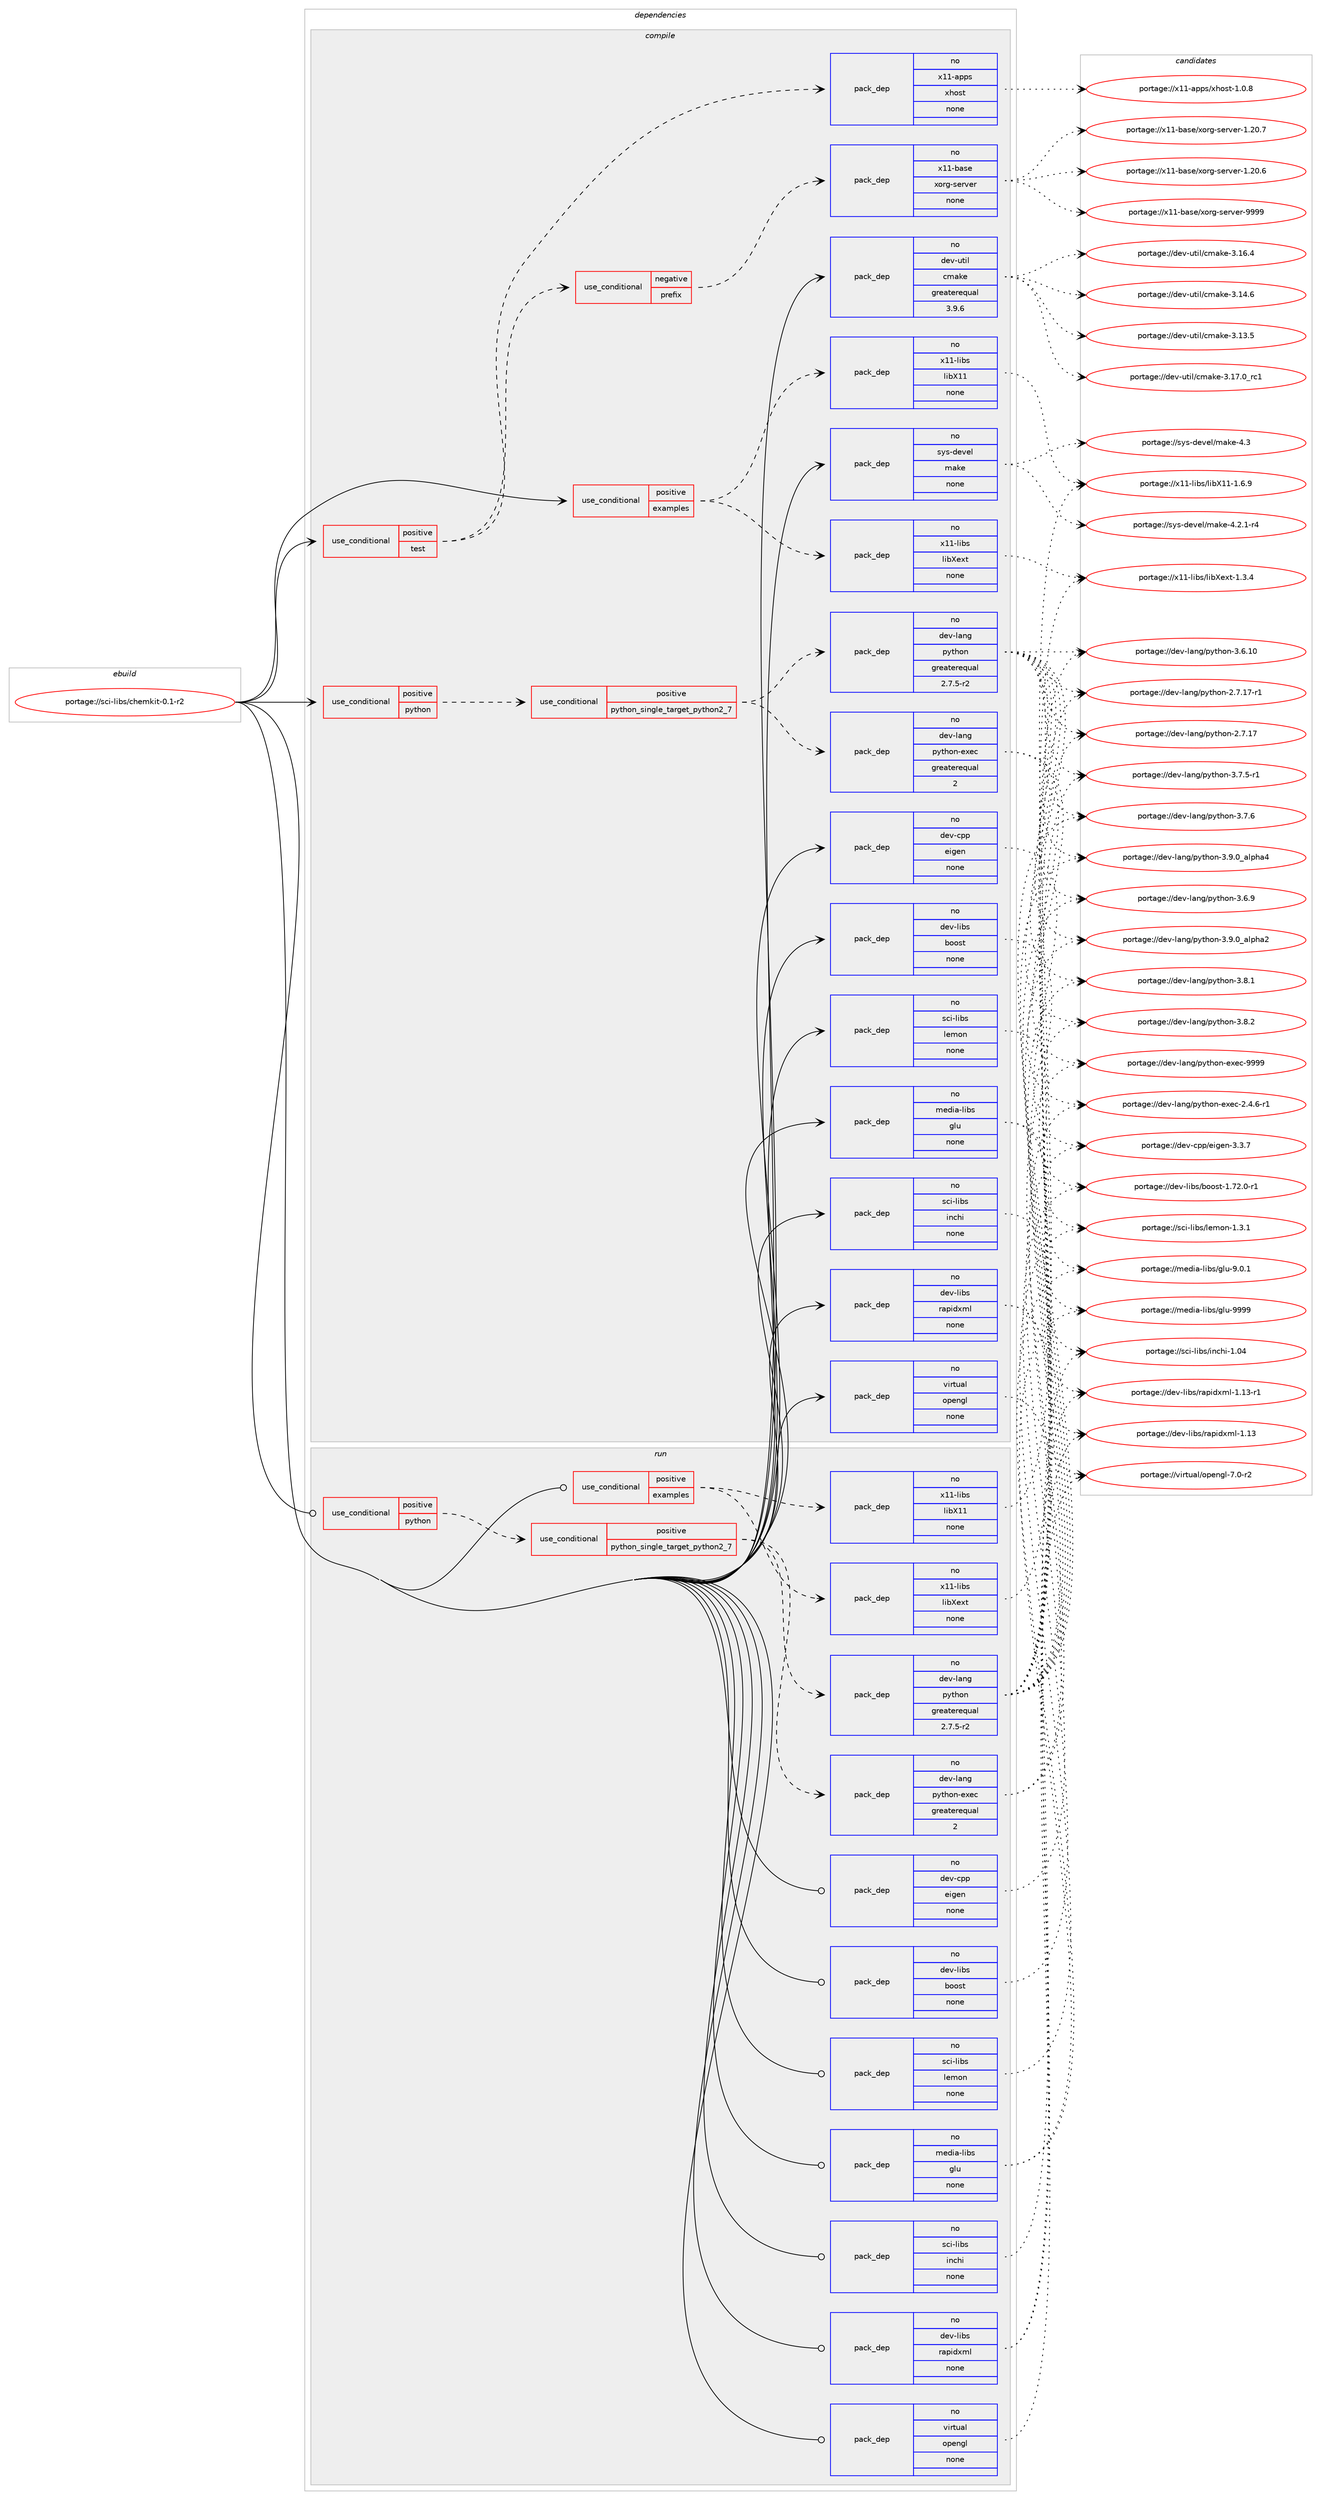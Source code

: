 digraph prolog {

# *************
# Graph options
# *************

newrank=true;
concentrate=true;
compound=true;
graph [rankdir=LR,fontname=Helvetica,fontsize=10,ranksep=1.5];#, ranksep=2.5, nodesep=0.2];
edge  [arrowhead=vee];
node  [fontname=Helvetica,fontsize=10];

# **********
# The ebuild
# **********

subgraph cluster_leftcol {
color=gray;
rank=same;
label=<<i>ebuild</i>>;
id [label="portage://sci-libs/chemkit-0.1-r2", color=red, width=4, href="../sci-libs/chemkit-0.1-r2.svg"];
}

# ****************
# The dependencies
# ****************

subgraph cluster_midcol {
color=gray;
label=<<i>dependencies</i>>;
subgraph cluster_compile {
fillcolor="#eeeeee";
style=filled;
label=<<i>compile</i>>;
subgraph cond10745 {
dependency51311 [label=<<TABLE BORDER="0" CELLBORDER="1" CELLSPACING="0" CELLPADDING="4"><TR><TD ROWSPAN="3" CELLPADDING="10">use_conditional</TD></TR><TR><TD>positive</TD></TR><TR><TD>examples</TD></TR></TABLE>>, shape=none, color=red];
subgraph pack39454 {
dependency51312 [label=<<TABLE BORDER="0" CELLBORDER="1" CELLSPACING="0" CELLPADDING="4" WIDTH="220"><TR><TD ROWSPAN="6" CELLPADDING="30">pack_dep</TD></TR><TR><TD WIDTH="110">no</TD></TR><TR><TD>x11-libs</TD></TR><TR><TD>libX11</TD></TR><TR><TD>none</TD></TR><TR><TD></TD></TR></TABLE>>, shape=none, color=blue];
}
dependency51311:e -> dependency51312:w [weight=20,style="dashed",arrowhead="vee"];
subgraph pack39455 {
dependency51313 [label=<<TABLE BORDER="0" CELLBORDER="1" CELLSPACING="0" CELLPADDING="4" WIDTH="220"><TR><TD ROWSPAN="6" CELLPADDING="30">pack_dep</TD></TR><TR><TD WIDTH="110">no</TD></TR><TR><TD>x11-libs</TD></TR><TR><TD>libXext</TD></TR><TR><TD>none</TD></TR><TR><TD></TD></TR></TABLE>>, shape=none, color=blue];
}
dependency51311:e -> dependency51313:w [weight=20,style="dashed",arrowhead="vee"];
}
id:e -> dependency51311:w [weight=20,style="solid",arrowhead="vee"];
subgraph cond10746 {
dependency51314 [label=<<TABLE BORDER="0" CELLBORDER="1" CELLSPACING="0" CELLPADDING="4"><TR><TD ROWSPAN="3" CELLPADDING="10">use_conditional</TD></TR><TR><TD>positive</TD></TR><TR><TD>python</TD></TR></TABLE>>, shape=none, color=red];
subgraph cond10747 {
dependency51315 [label=<<TABLE BORDER="0" CELLBORDER="1" CELLSPACING="0" CELLPADDING="4"><TR><TD ROWSPAN="3" CELLPADDING="10">use_conditional</TD></TR><TR><TD>positive</TD></TR><TR><TD>python_single_target_python2_7</TD></TR></TABLE>>, shape=none, color=red];
subgraph pack39456 {
dependency51316 [label=<<TABLE BORDER="0" CELLBORDER="1" CELLSPACING="0" CELLPADDING="4" WIDTH="220"><TR><TD ROWSPAN="6" CELLPADDING="30">pack_dep</TD></TR><TR><TD WIDTH="110">no</TD></TR><TR><TD>dev-lang</TD></TR><TR><TD>python</TD></TR><TR><TD>greaterequal</TD></TR><TR><TD>2.7.5-r2</TD></TR></TABLE>>, shape=none, color=blue];
}
dependency51315:e -> dependency51316:w [weight=20,style="dashed",arrowhead="vee"];
subgraph pack39457 {
dependency51317 [label=<<TABLE BORDER="0" CELLBORDER="1" CELLSPACING="0" CELLPADDING="4" WIDTH="220"><TR><TD ROWSPAN="6" CELLPADDING="30">pack_dep</TD></TR><TR><TD WIDTH="110">no</TD></TR><TR><TD>dev-lang</TD></TR><TR><TD>python-exec</TD></TR><TR><TD>greaterequal</TD></TR><TR><TD>2</TD></TR></TABLE>>, shape=none, color=blue];
}
dependency51315:e -> dependency51317:w [weight=20,style="dashed",arrowhead="vee"];
}
dependency51314:e -> dependency51315:w [weight=20,style="dashed",arrowhead="vee"];
}
id:e -> dependency51314:w [weight=20,style="solid",arrowhead="vee"];
subgraph cond10748 {
dependency51318 [label=<<TABLE BORDER="0" CELLBORDER="1" CELLSPACING="0" CELLPADDING="4"><TR><TD ROWSPAN="3" CELLPADDING="10">use_conditional</TD></TR><TR><TD>positive</TD></TR><TR><TD>test</TD></TR></TABLE>>, shape=none, color=red];
subgraph cond10749 {
dependency51319 [label=<<TABLE BORDER="0" CELLBORDER="1" CELLSPACING="0" CELLPADDING="4"><TR><TD ROWSPAN="3" CELLPADDING="10">use_conditional</TD></TR><TR><TD>negative</TD></TR><TR><TD>prefix</TD></TR></TABLE>>, shape=none, color=red];
subgraph pack39458 {
dependency51320 [label=<<TABLE BORDER="0" CELLBORDER="1" CELLSPACING="0" CELLPADDING="4" WIDTH="220"><TR><TD ROWSPAN="6" CELLPADDING="30">pack_dep</TD></TR><TR><TD WIDTH="110">no</TD></TR><TR><TD>x11-base</TD></TR><TR><TD>xorg-server</TD></TR><TR><TD>none</TD></TR><TR><TD></TD></TR></TABLE>>, shape=none, color=blue];
}
dependency51319:e -> dependency51320:w [weight=20,style="dashed",arrowhead="vee"];
}
dependency51318:e -> dependency51319:w [weight=20,style="dashed",arrowhead="vee"];
subgraph pack39459 {
dependency51321 [label=<<TABLE BORDER="0" CELLBORDER="1" CELLSPACING="0" CELLPADDING="4" WIDTH="220"><TR><TD ROWSPAN="6" CELLPADDING="30">pack_dep</TD></TR><TR><TD WIDTH="110">no</TD></TR><TR><TD>x11-apps</TD></TR><TR><TD>xhost</TD></TR><TR><TD>none</TD></TR><TR><TD></TD></TR></TABLE>>, shape=none, color=blue];
}
dependency51318:e -> dependency51321:w [weight=20,style="dashed",arrowhead="vee"];
}
id:e -> dependency51318:w [weight=20,style="solid",arrowhead="vee"];
subgraph pack39460 {
dependency51322 [label=<<TABLE BORDER="0" CELLBORDER="1" CELLSPACING="0" CELLPADDING="4" WIDTH="220"><TR><TD ROWSPAN="6" CELLPADDING="30">pack_dep</TD></TR><TR><TD WIDTH="110">no</TD></TR><TR><TD>dev-cpp</TD></TR><TR><TD>eigen</TD></TR><TR><TD>none</TD></TR><TR><TD></TD></TR></TABLE>>, shape=none, color=blue];
}
id:e -> dependency51322:w [weight=20,style="solid",arrowhead="vee"];
subgraph pack39461 {
dependency51323 [label=<<TABLE BORDER="0" CELLBORDER="1" CELLSPACING="0" CELLPADDING="4" WIDTH="220"><TR><TD ROWSPAN="6" CELLPADDING="30">pack_dep</TD></TR><TR><TD WIDTH="110">no</TD></TR><TR><TD>dev-libs</TD></TR><TR><TD>boost</TD></TR><TR><TD>none</TD></TR><TR><TD></TD></TR></TABLE>>, shape=none, color=blue];
}
id:e -> dependency51323:w [weight=20,style="solid",arrowhead="vee"];
subgraph pack39462 {
dependency51324 [label=<<TABLE BORDER="0" CELLBORDER="1" CELLSPACING="0" CELLPADDING="4" WIDTH="220"><TR><TD ROWSPAN="6" CELLPADDING="30">pack_dep</TD></TR><TR><TD WIDTH="110">no</TD></TR><TR><TD>dev-libs</TD></TR><TR><TD>rapidxml</TD></TR><TR><TD>none</TD></TR><TR><TD></TD></TR></TABLE>>, shape=none, color=blue];
}
id:e -> dependency51324:w [weight=20,style="solid",arrowhead="vee"];
subgraph pack39463 {
dependency51325 [label=<<TABLE BORDER="0" CELLBORDER="1" CELLSPACING="0" CELLPADDING="4" WIDTH="220"><TR><TD ROWSPAN="6" CELLPADDING="30">pack_dep</TD></TR><TR><TD WIDTH="110">no</TD></TR><TR><TD>dev-util</TD></TR><TR><TD>cmake</TD></TR><TR><TD>greaterequal</TD></TR><TR><TD>3.9.6</TD></TR></TABLE>>, shape=none, color=blue];
}
id:e -> dependency51325:w [weight=20,style="solid",arrowhead="vee"];
subgraph pack39464 {
dependency51326 [label=<<TABLE BORDER="0" CELLBORDER="1" CELLSPACING="0" CELLPADDING="4" WIDTH="220"><TR><TD ROWSPAN="6" CELLPADDING="30">pack_dep</TD></TR><TR><TD WIDTH="110">no</TD></TR><TR><TD>media-libs</TD></TR><TR><TD>glu</TD></TR><TR><TD>none</TD></TR><TR><TD></TD></TR></TABLE>>, shape=none, color=blue];
}
id:e -> dependency51326:w [weight=20,style="solid",arrowhead="vee"];
subgraph pack39465 {
dependency51327 [label=<<TABLE BORDER="0" CELLBORDER="1" CELLSPACING="0" CELLPADDING="4" WIDTH="220"><TR><TD ROWSPAN="6" CELLPADDING="30">pack_dep</TD></TR><TR><TD WIDTH="110">no</TD></TR><TR><TD>sci-libs</TD></TR><TR><TD>inchi</TD></TR><TR><TD>none</TD></TR><TR><TD></TD></TR></TABLE>>, shape=none, color=blue];
}
id:e -> dependency51327:w [weight=20,style="solid",arrowhead="vee"];
subgraph pack39466 {
dependency51328 [label=<<TABLE BORDER="0" CELLBORDER="1" CELLSPACING="0" CELLPADDING="4" WIDTH="220"><TR><TD ROWSPAN="6" CELLPADDING="30">pack_dep</TD></TR><TR><TD WIDTH="110">no</TD></TR><TR><TD>sci-libs</TD></TR><TR><TD>lemon</TD></TR><TR><TD>none</TD></TR><TR><TD></TD></TR></TABLE>>, shape=none, color=blue];
}
id:e -> dependency51328:w [weight=20,style="solid",arrowhead="vee"];
subgraph pack39467 {
dependency51329 [label=<<TABLE BORDER="0" CELLBORDER="1" CELLSPACING="0" CELLPADDING="4" WIDTH="220"><TR><TD ROWSPAN="6" CELLPADDING="30">pack_dep</TD></TR><TR><TD WIDTH="110">no</TD></TR><TR><TD>sys-devel</TD></TR><TR><TD>make</TD></TR><TR><TD>none</TD></TR><TR><TD></TD></TR></TABLE>>, shape=none, color=blue];
}
id:e -> dependency51329:w [weight=20,style="solid",arrowhead="vee"];
subgraph pack39468 {
dependency51330 [label=<<TABLE BORDER="0" CELLBORDER="1" CELLSPACING="0" CELLPADDING="4" WIDTH="220"><TR><TD ROWSPAN="6" CELLPADDING="30">pack_dep</TD></TR><TR><TD WIDTH="110">no</TD></TR><TR><TD>virtual</TD></TR><TR><TD>opengl</TD></TR><TR><TD>none</TD></TR><TR><TD></TD></TR></TABLE>>, shape=none, color=blue];
}
id:e -> dependency51330:w [weight=20,style="solid",arrowhead="vee"];
}
subgraph cluster_compileandrun {
fillcolor="#eeeeee";
style=filled;
label=<<i>compile and run</i>>;
}
subgraph cluster_run {
fillcolor="#eeeeee";
style=filled;
label=<<i>run</i>>;
subgraph cond10750 {
dependency51331 [label=<<TABLE BORDER="0" CELLBORDER="1" CELLSPACING="0" CELLPADDING="4"><TR><TD ROWSPAN="3" CELLPADDING="10">use_conditional</TD></TR><TR><TD>positive</TD></TR><TR><TD>examples</TD></TR></TABLE>>, shape=none, color=red];
subgraph pack39469 {
dependency51332 [label=<<TABLE BORDER="0" CELLBORDER="1" CELLSPACING="0" CELLPADDING="4" WIDTH="220"><TR><TD ROWSPAN="6" CELLPADDING="30">pack_dep</TD></TR><TR><TD WIDTH="110">no</TD></TR><TR><TD>x11-libs</TD></TR><TR><TD>libX11</TD></TR><TR><TD>none</TD></TR><TR><TD></TD></TR></TABLE>>, shape=none, color=blue];
}
dependency51331:e -> dependency51332:w [weight=20,style="dashed",arrowhead="vee"];
subgraph pack39470 {
dependency51333 [label=<<TABLE BORDER="0" CELLBORDER="1" CELLSPACING="0" CELLPADDING="4" WIDTH="220"><TR><TD ROWSPAN="6" CELLPADDING="30">pack_dep</TD></TR><TR><TD WIDTH="110">no</TD></TR><TR><TD>x11-libs</TD></TR><TR><TD>libXext</TD></TR><TR><TD>none</TD></TR><TR><TD></TD></TR></TABLE>>, shape=none, color=blue];
}
dependency51331:e -> dependency51333:w [weight=20,style="dashed",arrowhead="vee"];
}
id:e -> dependency51331:w [weight=20,style="solid",arrowhead="odot"];
subgraph cond10751 {
dependency51334 [label=<<TABLE BORDER="0" CELLBORDER="1" CELLSPACING="0" CELLPADDING="4"><TR><TD ROWSPAN="3" CELLPADDING="10">use_conditional</TD></TR><TR><TD>positive</TD></TR><TR><TD>python</TD></TR></TABLE>>, shape=none, color=red];
subgraph cond10752 {
dependency51335 [label=<<TABLE BORDER="0" CELLBORDER="1" CELLSPACING="0" CELLPADDING="4"><TR><TD ROWSPAN="3" CELLPADDING="10">use_conditional</TD></TR><TR><TD>positive</TD></TR><TR><TD>python_single_target_python2_7</TD></TR></TABLE>>, shape=none, color=red];
subgraph pack39471 {
dependency51336 [label=<<TABLE BORDER="0" CELLBORDER="1" CELLSPACING="0" CELLPADDING="4" WIDTH="220"><TR><TD ROWSPAN="6" CELLPADDING="30">pack_dep</TD></TR><TR><TD WIDTH="110">no</TD></TR><TR><TD>dev-lang</TD></TR><TR><TD>python</TD></TR><TR><TD>greaterequal</TD></TR><TR><TD>2.7.5-r2</TD></TR></TABLE>>, shape=none, color=blue];
}
dependency51335:e -> dependency51336:w [weight=20,style="dashed",arrowhead="vee"];
subgraph pack39472 {
dependency51337 [label=<<TABLE BORDER="0" CELLBORDER="1" CELLSPACING="0" CELLPADDING="4" WIDTH="220"><TR><TD ROWSPAN="6" CELLPADDING="30">pack_dep</TD></TR><TR><TD WIDTH="110">no</TD></TR><TR><TD>dev-lang</TD></TR><TR><TD>python-exec</TD></TR><TR><TD>greaterequal</TD></TR><TR><TD>2</TD></TR></TABLE>>, shape=none, color=blue];
}
dependency51335:e -> dependency51337:w [weight=20,style="dashed",arrowhead="vee"];
}
dependency51334:e -> dependency51335:w [weight=20,style="dashed",arrowhead="vee"];
}
id:e -> dependency51334:w [weight=20,style="solid",arrowhead="odot"];
subgraph pack39473 {
dependency51338 [label=<<TABLE BORDER="0" CELLBORDER="1" CELLSPACING="0" CELLPADDING="4" WIDTH="220"><TR><TD ROWSPAN="6" CELLPADDING="30">pack_dep</TD></TR><TR><TD WIDTH="110">no</TD></TR><TR><TD>dev-cpp</TD></TR><TR><TD>eigen</TD></TR><TR><TD>none</TD></TR><TR><TD></TD></TR></TABLE>>, shape=none, color=blue];
}
id:e -> dependency51338:w [weight=20,style="solid",arrowhead="odot"];
subgraph pack39474 {
dependency51339 [label=<<TABLE BORDER="0" CELLBORDER="1" CELLSPACING="0" CELLPADDING="4" WIDTH="220"><TR><TD ROWSPAN="6" CELLPADDING="30">pack_dep</TD></TR><TR><TD WIDTH="110">no</TD></TR><TR><TD>dev-libs</TD></TR><TR><TD>boost</TD></TR><TR><TD>none</TD></TR><TR><TD></TD></TR></TABLE>>, shape=none, color=blue];
}
id:e -> dependency51339:w [weight=20,style="solid",arrowhead="odot"];
subgraph pack39475 {
dependency51340 [label=<<TABLE BORDER="0" CELLBORDER="1" CELLSPACING="0" CELLPADDING="4" WIDTH="220"><TR><TD ROWSPAN="6" CELLPADDING="30">pack_dep</TD></TR><TR><TD WIDTH="110">no</TD></TR><TR><TD>dev-libs</TD></TR><TR><TD>rapidxml</TD></TR><TR><TD>none</TD></TR><TR><TD></TD></TR></TABLE>>, shape=none, color=blue];
}
id:e -> dependency51340:w [weight=20,style="solid",arrowhead="odot"];
subgraph pack39476 {
dependency51341 [label=<<TABLE BORDER="0" CELLBORDER="1" CELLSPACING="0" CELLPADDING="4" WIDTH="220"><TR><TD ROWSPAN="6" CELLPADDING="30">pack_dep</TD></TR><TR><TD WIDTH="110">no</TD></TR><TR><TD>media-libs</TD></TR><TR><TD>glu</TD></TR><TR><TD>none</TD></TR><TR><TD></TD></TR></TABLE>>, shape=none, color=blue];
}
id:e -> dependency51341:w [weight=20,style="solid",arrowhead="odot"];
subgraph pack39477 {
dependency51342 [label=<<TABLE BORDER="0" CELLBORDER="1" CELLSPACING="0" CELLPADDING="4" WIDTH="220"><TR><TD ROWSPAN="6" CELLPADDING="30">pack_dep</TD></TR><TR><TD WIDTH="110">no</TD></TR><TR><TD>sci-libs</TD></TR><TR><TD>inchi</TD></TR><TR><TD>none</TD></TR><TR><TD></TD></TR></TABLE>>, shape=none, color=blue];
}
id:e -> dependency51342:w [weight=20,style="solid",arrowhead="odot"];
subgraph pack39478 {
dependency51343 [label=<<TABLE BORDER="0" CELLBORDER="1" CELLSPACING="0" CELLPADDING="4" WIDTH="220"><TR><TD ROWSPAN="6" CELLPADDING="30">pack_dep</TD></TR><TR><TD WIDTH="110">no</TD></TR><TR><TD>sci-libs</TD></TR><TR><TD>lemon</TD></TR><TR><TD>none</TD></TR><TR><TD></TD></TR></TABLE>>, shape=none, color=blue];
}
id:e -> dependency51343:w [weight=20,style="solid",arrowhead="odot"];
subgraph pack39479 {
dependency51344 [label=<<TABLE BORDER="0" CELLBORDER="1" CELLSPACING="0" CELLPADDING="4" WIDTH="220"><TR><TD ROWSPAN="6" CELLPADDING="30">pack_dep</TD></TR><TR><TD WIDTH="110">no</TD></TR><TR><TD>virtual</TD></TR><TR><TD>opengl</TD></TR><TR><TD>none</TD></TR><TR><TD></TD></TR></TABLE>>, shape=none, color=blue];
}
id:e -> dependency51344:w [weight=20,style="solid",arrowhead="odot"];
}
}

# **************
# The candidates
# **************

subgraph cluster_choices {
rank=same;
color=gray;
label=<<i>candidates</i>>;

subgraph choice39454 {
color=black;
nodesep=1;
choice120494945108105981154710810598884949454946544657 [label="portage://x11-libs/libX11-1.6.9", color=red, width=4,href="../x11-libs/libX11-1.6.9.svg"];
dependency51312:e -> choice120494945108105981154710810598884949454946544657:w [style=dotted,weight="100"];
}
subgraph choice39455 {
color=black;
nodesep=1;
choice12049494510810598115471081059888101120116454946514652 [label="portage://x11-libs/libXext-1.3.4", color=red, width=4,href="../x11-libs/libXext-1.3.4.svg"];
dependency51313:e -> choice12049494510810598115471081059888101120116454946514652:w [style=dotted,weight="100"];
}
subgraph choice39456 {
color=black;
nodesep=1;
choice10010111845108971101034711212111610411111045514657464895971081121049752 [label="portage://dev-lang/python-3.9.0_alpha4", color=red, width=4,href="../dev-lang/python-3.9.0_alpha4.svg"];
choice10010111845108971101034711212111610411111045514657464895971081121049750 [label="portage://dev-lang/python-3.9.0_alpha2", color=red, width=4,href="../dev-lang/python-3.9.0_alpha2.svg"];
choice100101118451089711010347112121116104111110455146564650 [label="portage://dev-lang/python-3.8.2", color=red, width=4,href="../dev-lang/python-3.8.2.svg"];
choice100101118451089711010347112121116104111110455146564649 [label="portage://dev-lang/python-3.8.1", color=red, width=4,href="../dev-lang/python-3.8.1.svg"];
choice100101118451089711010347112121116104111110455146554654 [label="portage://dev-lang/python-3.7.6", color=red, width=4,href="../dev-lang/python-3.7.6.svg"];
choice1001011184510897110103471121211161041111104551465546534511449 [label="portage://dev-lang/python-3.7.5-r1", color=red, width=4,href="../dev-lang/python-3.7.5-r1.svg"];
choice100101118451089711010347112121116104111110455146544657 [label="portage://dev-lang/python-3.6.9", color=red, width=4,href="../dev-lang/python-3.6.9.svg"];
choice10010111845108971101034711212111610411111045514654464948 [label="portage://dev-lang/python-3.6.10", color=red, width=4,href="../dev-lang/python-3.6.10.svg"];
choice100101118451089711010347112121116104111110455046554649554511449 [label="portage://dev-lang/python-2.7.17-r1", color=red, width=4,href="../dev-lang/python-2.7.17-r1.svg"];
choice10010111845108971101034711212111610411111045504655464955 [label="portage://dev-lang/python-2.7.17", color=red, width=4,href="../dev-lang/python-2.7.17.svg"];
dependency51316:e -> choice10010111845108971101034711212111610411111045514657464895971081121049752:w [style=dotted,weight="100"];
dependency51316:e -> choice10010111845108971101034711212111610411111045514657464895971081121049750:w [style=dotted,weight="100"];
dependency51316:e -> choice100101118451089711010347112121116104111110455146564650:w [style=dotted,weight="100"];
dependency51316:e -> choice100101118451089711010347112121116104111110455146564649:w [style=dotted,weight="100"];
dependency51316:e -> choice100101118451089711010347112121116104111110455146554654:w [style=dotted,weight="100"];
dependency51316:e -> choice1001011184510897110103471121211161041111104551465546534511449:w [style=dotted,weight="100"];
dependency51316:e -> choice100101118451089711010347112121116104111110455146544657:w [style=dotted,weight="100"];
dependency51316:e -> choice10010111845108971101034711212111610411111045514654464948:w [style=dotted,weight="100"];
dependency51316:e -> choice100101118451089711010347112121116104111110455046554649554511449:w [style=dotted,weight="100"];
dependency51316:e -> choice10010111845108971101034711212111610411111045504655464955:w [style=dotted,weight="100"];
}
subgraph choice39457 {
color=black;
nodesep=1;
choice10010111845108971101034711212111610411111045101120101994557575757 [label="portage://dev-lang/python-exec-9999", color=red, width=4,href="../dev-lang/python-exec-9999.svg"];
choice10010111845108971101034711212111610411111045101120101994550465246544511449 [label="portage://dev-lang/python-exec-2.4.6-r1", color=red, width=4,href="../dev-lang/python-exec-2.4.6-r1.svg"];
dependency51317:e -> choice10010111845108971101034711212111610411111045101120101994557575757:w [style=dotted,weight="100"];
dependency51317:e -> choice10010111845108971101034711212111610411111045101120101994550465246544511449:w [style=dotted,weight="100"];
}
subgraph choice39458 {
color=black;
nodesep=1;
choice120494945989711510147120111114103451151011141181011144557575757 [label="portage://x11-base/xorg-server-9999", color=red, width=4,href="../x11-base/xorg-server-9999.svg"];
choice1204949459897115101471201111141034511510111411810111445494650484655 [label="portage://x11-base/xorg-server-1.20.7", color=red, width=4,href="../x11-base/xorg-server-1.20.7.svg"];
choice1204949459897115101471201111141034511510111411810111445494650484654 [label="portage://x11-base/xorg-server-1.20.6", color=red, width=4,href="../x11-base/xorg-server-1.20.6.svg"];
dependency51320:e -> choice120494945989711510147120111114103451151011141181011144557575757:w [style=dotted,weight="100"];
dependency51320:e -> choice1204949459897115101471201111141034511510111411810111445494650484655:w [style=dotted,weight="100"];
dependency51320:e -> choice1204949459897115101471201111141034511510111411810111445494650484654:w [style=dotted,weight="100"];
}
subgraph choice39459 {
color=black;
nodesep=1;
choice1204949459711211211547120104111115116454946484656 [label="portage://x11-apps/xhost-1.0.8", color=red, width=4,href="../x11-apps/xhost-1.0.8.svg"];
dependency51321:e -> choice1204949459711211211547120104111115116454946484656:w [style=dotted,weight="100"];
}
subgraph choice39460 {
color=black;
nodesep=1;
choice100101118459911211247101105103101110455146514655 [label="portage://dev-cpp/eigen-3.3.7", color=red, width=4,href="../dev-cpp/eigen-3.3.7.svg"];
dependency51322:e -> choice100101118459911211247101105103101110455146514655:w [style=dotted,weight="100"];
}
subgraph choice39461 {
color=black;
nodesep=1;
choice10010111845108105981154798111111115116454946555046484511449 [label="portage://dev-libs/boost-1.72.0-r1", color=red, width=4,href="../dev-libs/boost-1.72.0-r1.svg"];
dependency51323:e -> choice10010111845108105981154798111111115116454946555046484511449:w [style=dotted,weight="100"];
}
subgraph choice39462 {
color=black;
nodesep=1;
choice1001011184510810598115471149711210510012010910845494649514511449 [label="portage://dev-libs/rapidxml-1.13-r1", color=red, width=4,href="../dev-libs/rapidxml-1.13-r1.svg"];
choice100101118451081059811547114971121051001201091084549464951 [label="portage://dev-libs/rapidxml-1.13", color=red, width=4,href="../dev-libs/rapidxml-1.13.svg"];
dependency51324:e -> choice1001011184510810598115471149711210510012010910845494649514511449:w [style=dotted,weight="100"];
dependency51324:e -> choice100101118451081059811547114971121051001201091084549464951:w [style=dotted,weight="100"];
}
subgraph choice39463 {
color=black;
nodesep=1;
choice1001011184511711610510847991099710710145514649554648951149949 [label="portage://dev-util/cmake-3.17.0_rc1", color=red, width=4,href="../dev-util/cmake-3.17.0_rc1.svg"];
choice1001011184511711610510847991099710710145514649544652 [label="portage://dev-util/cmake-3.16.4", color=red, width=4,href="../dev-util/cmake-3.16.4.svg"];
choice1001011184511711610510847991099710710145514649524654 [label="portage://dev-util/cmake-3.14.6", color=red, width=4,href="../dev-util/cmake-3.14.6.svg"];
choice1001011184511711610510847991099710710145514649514653 [label="portage://dev-util/cmake-3.13.5", color=red, width=4,href="../dev-util/cmake-3.13.5.svg"];
dependency51325:e -> choice1001011184511711610510847991099710710145514649554648951149949:w [style=dotted,weight="100"];
dependency51325:e -> choice1001011184511711610510847991099710710145514649544652:w [style=dotted,weight="100"];
dependency51325:e -> choice1001011184511711610510847991099710710145514649524654:w [style=dotted,weight="100"];
dependency51325:e -> choice1001011184511711610510847991099710710145514649514653:w [style=dotted,weight="100"];
}
subgraph choice39464 {
color=black;
nodesep=1;
choice109101100105974510810598115471031081174557575757 [label="portage://media-libs/glu-9999", color=red, width=4,href="../media-libs/glu-9999.svg"];
choice10910110010597451081059811547103108117455746484649 [label="portage://media-libs/glu-9.0.1", color=red, width=4,href="../media-libs/glu-9.0.1.svg"];
dependency51326:e -> choice109101100105974510810598115471031081174557575757:w [style=dotted,weight="100"];
dependency51326:e -> choice10910110010597451081059811547103108117455746484649:w [style=dotted,weight="100"];
}
subgraph choice39465 {
color=black;
nodesep=1;
choice11599105451081059811547105110991041054549464852 [label="portage://sci-libs/inchi-1.04", color=red, width=4,href="../sci-libs/inchi-1.04.svg"];
dependency51327:e -> choice11599105451081059811547105110991041054549464852:w [style=dotted,weight="100"];
}
subgraph choice39466 {
color=black;
nodesep=1;
choice11599105451081059811547108101109111110454946514649 [label="portage://sci-libs/lemon-1.3.1", color=red, width=4,href="../sci-libs/lemon-1.3.1.svg"];
dependency51328:e -> choice11599105451081059811547108101109111110454946514649:w [style=dotted,weight="100"];
}
subgraph choice39467 {
color=black;
nodesep=1;
choice11512111545100101118101108471099710710145524651 [label="portage://sys-devel/make-4.3", color=red, width=4,href="../sys-devel/make-4.3.svg"];
choice1151211154510010111810110847109971071014552465046494511452 [label="portage://sys-devel/make-4.2.1-r4", color=red, width=4,href="../sys-devel/make-4.2.1-r4.svg"];
dependency51329:e -> choice11512111545100101118101108471099710710145524651:w [style=dotted,weight="100"];
dependency51329:e -> choice1151211154510010111810110847109971071014552465046494511452:w [style=dotted,weight="100"];
}
subgraph choice39468 {
color=black;
nodesep=1;
choice1181051141161179710847111112101110103108455546484511450 [label="portage://virtual/opengl-7.0-r2", color=red, width=4,href="../virtual/opengl-7.0-r2.svg"];
dependency51330:e -> choice1181051141161179710847111112101110103108455546484511450:w [style=dotted,weight="100"];
}
subgraph choice39469 {
color=black;
nodesep=1;
choice120494945108105981154710810598884949454946544657 [label="portage://x11-libs/libX11-1.6.9", color=red, width=4,href="../x11-libs/libX11-1.6.9.svg"];
dependency51332:e -> choice120494945108105981154710810598884949454946544657:w [style=dotted,weight="100"];
}
subgraph choice39470 {
color=black;
nodesep=1;
choice12049494510810598115471081059888101120116454946514652 [label="portage://x11-libs/libXext-1.3.4", color=red, width=4,href="../x11-libs/libXext-1.3.4.svg"];
dependency51333:e -> choice12049494510810598115471081059888101120116454946514652:w [style=dotted,weight="100"];
}
subgraph choice39471 {
color=black;
nodesep=1;
choice10010111845108971101034711212111610411111045514657464895971081121049752 [label="portage://dev-lang/python-3.9.0_alpha4", color=red, width=4,href="../dev-lang/python-3.9.0_alpha4.svg"];
choice10010111845108971101034711212111610411111045514657464895971081121049750 [label="portage://dev-lang/python-3.9.0_alpha2", color=red, width=4,href="../dev-lang/python-3.9.0_alpha2.svg"];
choice100101118451089711010347112121116104111110455146564650 [label="portage://dev-lang/python-3.8.2", color=red, width=4,href="../dev-lang/python-3.8.2.svg"];
choice100101118451089711010347112121116104111110455146564649 [label="portage://dev-lang/python-3.8.1", color=red, width=4,href="../dev-lang/python-3.8.1.svg"];
choice100101118451089711010347112121116104111110455146554654 [label="portage://dev-lang/python-3.7.6", color=red, width=4,href="../dev-lang/python-3.7.6.svg"];
choice1001011184510897110103471121211161041111104551465546534511449 [label="portage://dev-lang/python-3.7.5-r1", color=red, width=4,href="../dev-lang/python-3.7.5-r1.svg"];
choice100101118451089711010347112121116104111110455146544657 [label="portage://dev-lang/python-3.6.9", color=red, width=4,href="../dev-lang/python-3.6.9.svg"];
choice10010111845108971101034711212111610411111045514654464948 [label="portage://dev-lang/python-3.6.10", color=red, width=4,href="../dev-lang/python-3.6.10.svg"];
choice100101118451089711010347112121116104111110455046554649554511449 [label="portage://dev-lang/python-2.7.17-r1", color=red, width=4,href="../dev-lang/python-2.7.17-r1.svg"];
choice10010111845108971101034711212111610411111045504655464955 [label="portage://dev-lang/python-2.7.17", color=red, width=4,href="../dev-lang/python-2.7.17.svg"];
dependency51336:e -> choice10010111845108971101034711212111610411111045514657464895971081121049752:w [style=dotted,weight="100"];
dependency51336:e -> choice10010111845108971101034711212111610411111045514657464895971081121049750:w [style=dotted,weight="100"];
dependency51336:e -> choice100101118451089711010347112121116104111110455146564650:w [style=dotted,weight="100"];
dependency51336:e -> choice100101118451089711010347112121116104111110455146564649:w [style=dotted,weight="100"];
dependency51336:e -> choice100101118451089711010347112121116104111110455146554654:w [style=dotted,weight="100"];
dependency51336:e -> choice1001011184510897110103471121211161041111104551465546534511449:w [style=dotted,weight="100"];
dependency51336:e -> choice100101118451089711010347112121116104111110455146544657:w [style=dotted,weight="100"];
dependency51336:e -> choice10010111845108971101034711212111610411111045514654464948:w [style=dotted,weight="100"];
dependency51336:e -> choice100101118451089711010347112121116104111110455046554649554511449:w [style=dotted,weight="100"];
dependency51336:e -> choice10010111845108971101034711212111610411111045504655464955:w [style=dotted,weight="100"];
}
subgraph choice39472 {
color=black;
nodesep=1;
choice10010111845108971101034711212111610411111045101120101994557575757 [label="portage://dev-lang/python-exec-9999", color=red, width=4,href="../dev-lang/python-exec-9999.svg"];
choice10010111845108971101034711212111610411111045101120101994550465246544511449 [label="portage://dev-lang/python-exec-2.4.6-r1", color=red, width=4,href="../dev-lang/python-exec-2.4.6-r1.svg"];
dependency51337:e -> choice10010111845108971101034711212111610411111045101120101994557575757:w [style=dotted,weight="100"];
dependency51337:e -> choice10010111845108971101034711212111610411111045101120101994550465246544511449:w [style=dotted,weight="100"];
}
subgraph choice39473 {
color=black;
nodesep=1;
choice100101118459911211247101105103101110455146514655 [label="portage://dev-cpp/eigen-3.3.7", color=red, width=4,href="../dev-cpp/eigen-3.3.7.svg"];
dependency51338:e -> choice100101118459911211247101105103101110455146514655:w [style=dotted,weight="100"];
}
subgraph choice39474 {
color=black;
nodesep=1;
choice10010111845108105981154798111111115116454946555046484511449 [label="portage://dev-libs/boost-1.72.0-r1", color=red, width=4,href="../dev-libs/boost-1.72.0-r1.svg"];
dependency51339:e -> choice10010111845108105981154798111111115116454946555046484511449:w [style=dotted,weight="100"];
}
subgraph choice39475 {
color=black;
nodesep=1;
choice1001011184510810598115471149711210510012010910845494649514511449 [label="portage://dev-libs/rapidxml-1.13-r1", color=red, width=4,href="../dev-libs/rapidxml-1.13-r1.svg"];
choice100101118451081059811547114971121051001201091084549464951 [label="portage://dev-libs/rapidxml-1.13", color=red, width=4,href="../dev-libs/rapidxml-1.13.svg"];
dependency51340:e -> choice1001011184510810598115471149711210510012010910845494649514511449:w [style=dotted,weight="100"];
dependency51340:e -> choice100101118451081059811547114971121051001201091084549464951:w [style=dotted,weight="100"];
}
subgraph choice39476 {
color=black;
nodesep=1;
choice109101100105974510810598115471031081174557575757 [label="portage://media-libs/glu-9999", color=red, width=4,href="../media-libs/glu-9999.svg"];
choice10910110010597451081059811547103108117455746484649 [label="portage://media-libs/glu-9.0.1", color=red, width=4,href="../media-libs/glu-9.0.1.svg"];
dependency51341:e -> choice109101100105974510810598115471031081174557575757:w [style=dotted,weight="100"];
dependency51341:e -> choice10910110010597451081059811547103108117455746484649:w [style=dotted,weight="100"];
}
subgraph choice39477 {
color=black;
nodesep=1;
choice11599105451081059811547105110991041054549464852 [label="portage://sci-libs/inchi-1.04", color=red, width=4,href="../sci-libs/inchi-1.04.svg"];
dependency51342:e -> choice11599105451081059811547105110991041054549464852:w [style=dotted,weight="100"];
}
subgraph choice39478 {
color=black;
nodesep=1;
choice11599105451081059811547108101109111110454946514649 [label="portage://sci-libs/lemon-1.3.1", color=red, width=4,href="../sci-libs/lemon-1.3.1.svg"];
dependency51343:e -> choice11599105451081059811547108101109111110454946514649:w [style=dotted,weight="100"];
}
subgraph choice39479 {
color=black;
nodesep=1;
choice1181051141161179710847111112101110103108455546484511450 [label="portage://virtual/opengl-7.0-r2", color=red, width=4,href="../virtual/opengl-7.0-r2.svg"];
dependency51344:e -> choice1181051141161179710847111112101110103108455546484511450:w [style=dotted,weight="100"];
}
}

}
